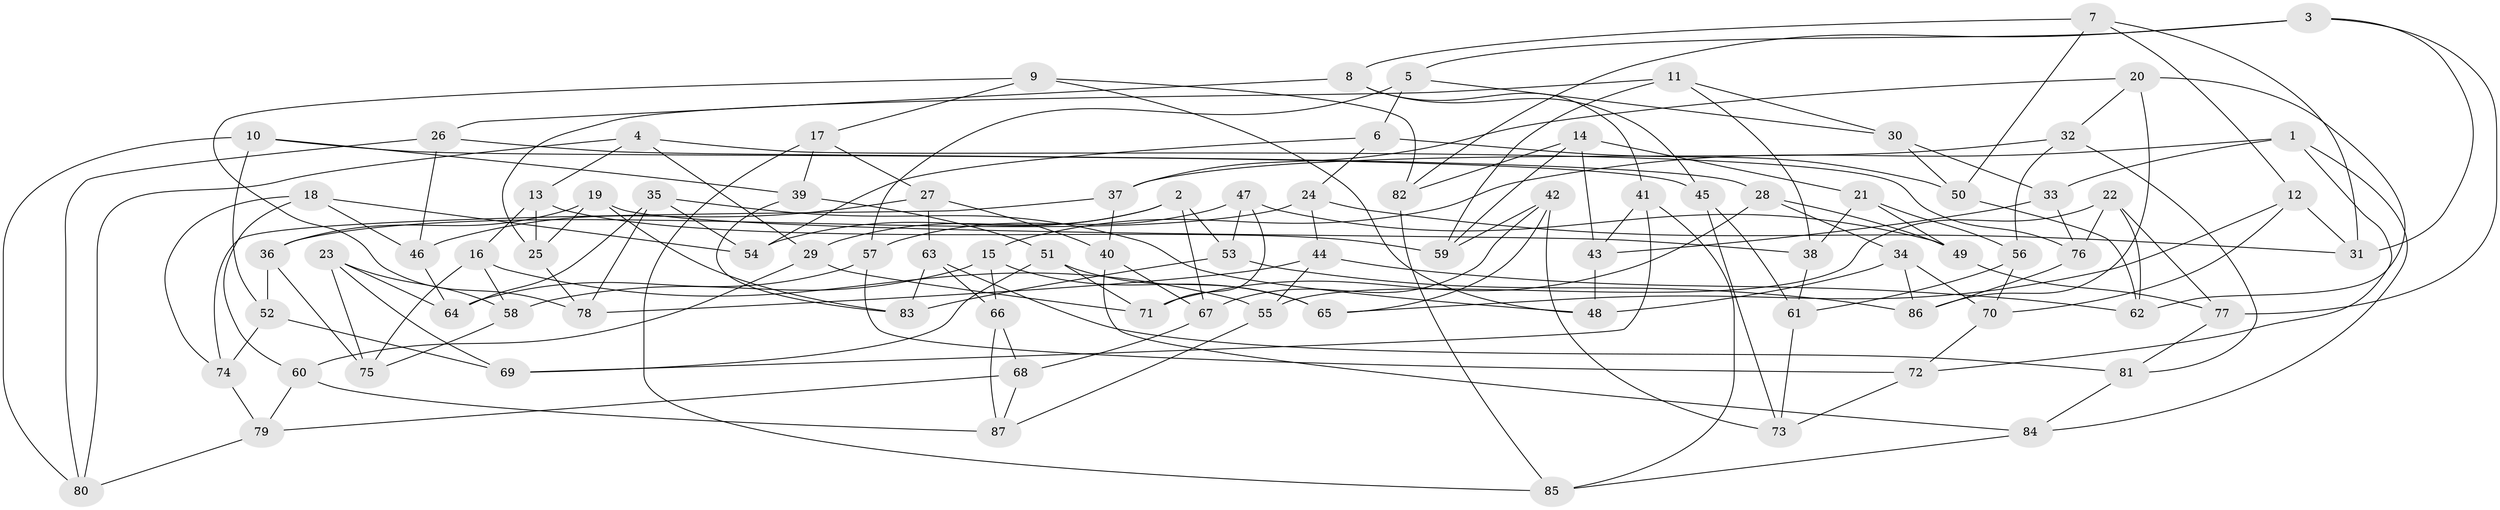 // Generated by graph-tools (version 1.1) at 2025/16/03/09/25 04:16:23]
// undirected, 87 vertices, 174 edges
graph export_dot {
graph [start="1"]
  node [color=gray90,style=filled];
  1;
  2;
  3;
  4;
  5;
  6;
  7;
  8;
  9;
  10;
  11;
  12;
  13;
  14;
  15;
  16;
  17;
  18;
  19;
  20;
  21;
  22;
  23;
  24;
  25;
  26;
  27;
  28;
  29;
  30;
  31;
  32;
  33;
  34;
  35;
  36;
  37;
  38;
  39;
  40;
  41;
  42;
  43;
  44;
  45;
  46;
  47;
  48;
  49;
  50;
  51;
  52;
  53;
  54;
  55;
  56;
  57;
  58;
  59;
  60;
  61;
  62;
  63;
  64;
  65;
  66;
  67;
  68;
  69;
  70;
  71;
  72;
  73;
  74;
  75;
  76;
  77;
  78;
  79;
  80;
  81;
  82;
  83;
  84;
  85;
  86;
  87;
  1 -- 84;
  1 -- 72;
  1 -- 15;
  1 -- 33;
  2 -- 67;
  2 -- 29;
  2 -- 53;
  2 -- 54;
  3 -- 31;
  3 -- 77;
  3 -- 82;
  3 -- 5;
  4 -- 80;
  4 -- 29;
  4 -- 13;
  4 -- 76;
  5 -- 6;
  5 -- 57;
  5 -- 30;
  6 -- 24;
  6 -- 50;
  6 -- 54;
  7 -- 8;
  7 -- 12;
  7 -- 50;
  7 -- 31;
  8 -- 41;
  8 -- 45;
  8 -- 26;
  9 -- 17;
  9 -- 78;
  9 -- 48;
  9 -- 82;
  10 -- 39;
  10 -- 52;
  10 -- 80;
  10 -- 45;
  11 -- 25;
  11 -- 59;
  11 -- 30;
  11 -- 38;
  12 -- 70;
  12 -- 65;
  12 -- 31;
  13 -- 25;
  13 -- 16;
  13 -- 59;
  14 -- 43;
  14 -- 59;
  14 -- 82;
  14 -- 21;
  15 -- 66;
  15 -- 58;
  15 -- 65;
  16 -- 75;
  16 -- 55;
  16 -- 58;
  17 -- 39;
  17 -- 85;
  17 -- 27;
  18 -- 60;
  18 -- 74;
  18 -- 46;
  18 -- 54;
  19 -- 83;
  19 -- 36;
  19 -- 25;
  19 -- 38;
  20 -- 86;
  20 -- 62;
  20 -- 37;
  20 -- 32;
  21 -- 49;
  21 -- 56;
  21 -- 38;
  22 -- 55;
  22 -- 76;
  22 -- 62;
  22 -- 77;
  23 -- 58;
  23 -- 64;
  23 -- 75;
  23 -- 69;
  24 -- 44;
  24 -- 36;
  24 -- 31;
  25 -- 78;
  26 -- 80;
  26 -- 28;
  26 -- 46;
  27 -- 40;
  27 -- 46;
  27 -- 63;
  28 -- 34;
  28 -- 49;
  28 -- 71;
  29 -- 60;
  29 -- 71;
  30 -- 50;
  30 -- 33;
  32 -- 81;
  32 -- 56;
  32 -- 37;
  33 -- 43;
  33 -- 76;
  34 -- 70;
  34 -- 48;
  34 -- 86;
  35 -- 78;
  35 -- 48;
  35 -- 64;
  35 -- 54;
  36 -- 52;
  36 -- 75;
  37 -- 74;
  37 -- 40;
  38 -- 61;
  39 -- 83;
  39 -- 51;
  40 -- 84;
  40 -- 67;
  41 -- 69;
  41 -- 43;
  41 -- 85;
  42 -- 59;
  42 -- 67;
  42 -- 73;
  42 -- 65;
  43 -- 48;
  44 -- 55;
  44 -- 62;
  44 -- 78;
  45 -- 61;
  45 -- 73;
  46 -- 64;
  47 -- 71;
  47 -- 57;
  47 -- 49;
  47 -- 53;
  49 -- 77;
  50 -- 62;
  51 -- 71;
  51 -- 69;
  51 -- 65;
  52 -- 69;
  52 -- 74;
  53 -- 83;
  53 -- 86;
  55 -- 87;
  56 -- 61;
  56 -- 70;
  57 -- 64;
  57 -- 72;
  58 -- 75;
  60 -- 79;
  60 -- 87;
  61 -- 73;
  63 -- 81;
  63 -- 66;
  63 -- 83;
  66 -- 87;
  66 -- 68;
  67 -- 68;
  68 -- 79;
  68 -- 87;
  70 -- 72;
  72 -- 73;
  74 -- 79;
  76 -- 86;
  77 -- 81;
  79 -- 80;
  81 -- 84;
  82 -- 85;
  84 -- 85;
}
